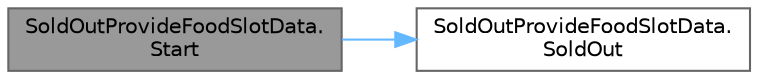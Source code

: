 digraph "SoldOutProvideFoodSlotData.Start"
{
 // LATEX_PDF_SIZE
  bgcolor="transparent";
  edge [fontname=Helvetica,fontsize=10,labelfontname=Helvetica,labelfontsize=10];
  node [fontname=Helvetica,fontsize=10,shape=box,height=0.2,width=0.4];
  rankdir="LR";
  Node1 [id="Node000001",label="SoldOutProvideFoodSlotData.\lStart",height=0.2,width=0.4,color="gray40", fillcolor="grey60", style="filled", fontcolor="black",tooltip=" "];
  Node1 -> Node2 [id="edge1_Node000001_Node000002",color="steelblue1",style="solid",tooltip=" "];
  Node2 [id="Node000002",label="SoldOutProvideFoodSlotData.\lSoldOut",height=0.2,width=0.4,color="grey40", fillcolor="white", style="filled",URL="$class_sold_out_provide_food_slot_data.html#a29f91afe30a94bf82e09c2e20ee47848",tooltip=" "];
}

